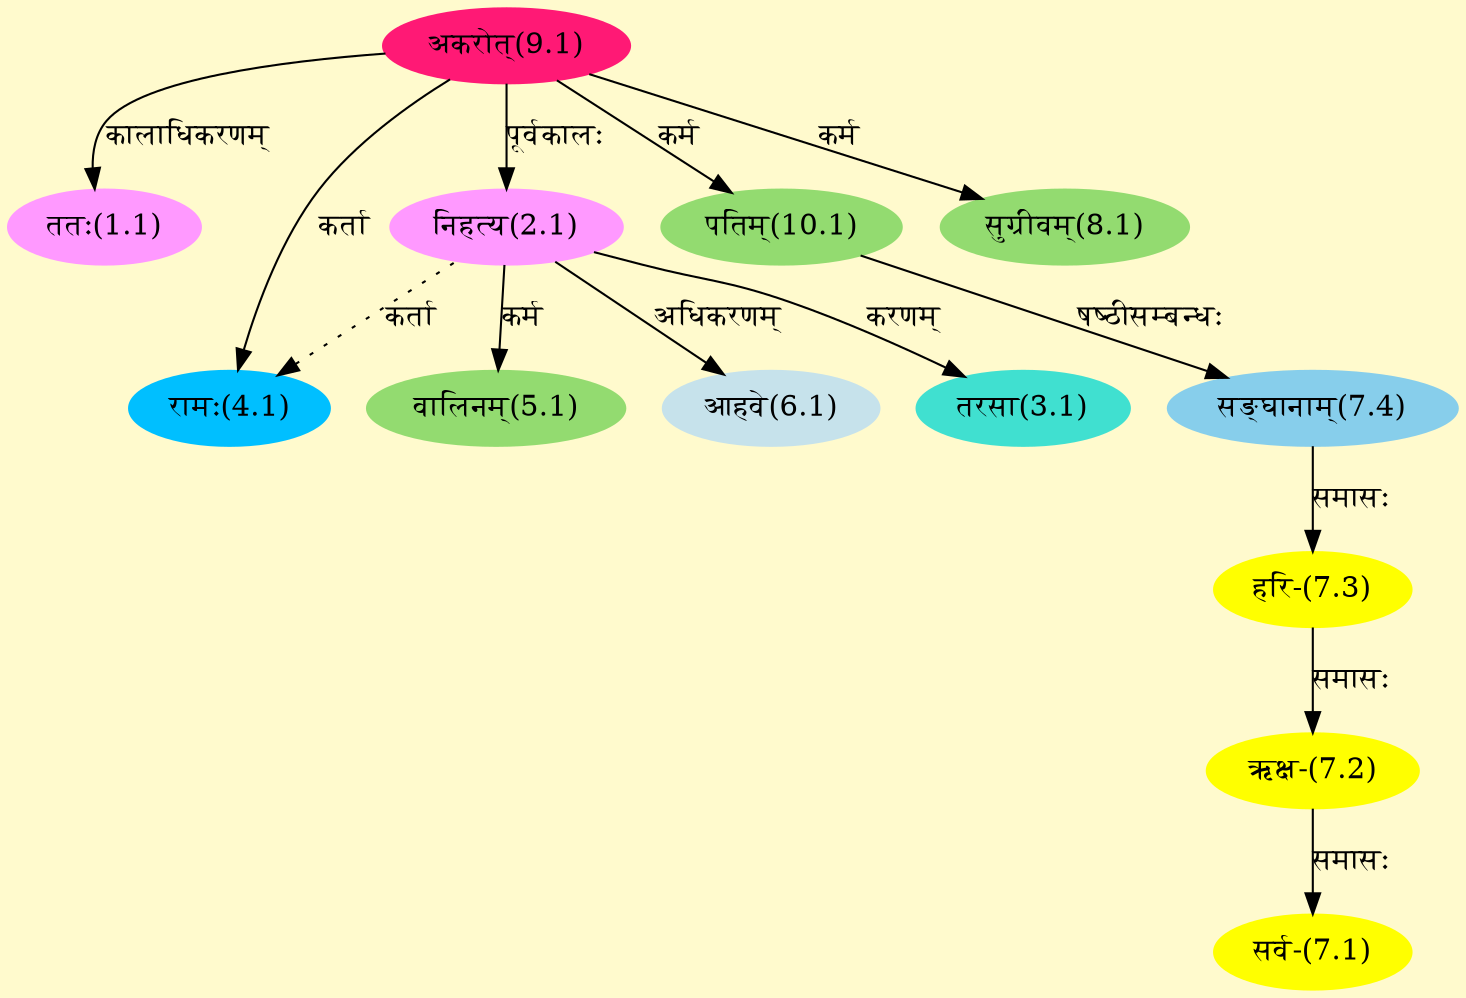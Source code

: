 digraph G{
rankdir=BT;
 compound=true;
 bgcolor="lemonchiffon1";
Node1_1 [style=filled, color="#FF99FF" label = "ततः(1.1)"]
Node9_1 [style=filled, color="#FF1975" label = "अकरोत्(9.1)"]
Node2_1 [style=filled, color="#FF99FF" label = "निहत्य(2.1)"]
Node3_1 [style=filled, color="#40E0D0" label = "तरसा(3.1)"]
Node4_1 [style=filled, color="#00BFFF" label = "रामः(4.1)"]
Node5_1 [style=filled, color="#93DB70" label = "वालिनम्(5.1)"]
Node6_1 [style=filled, color="#C6E2EB" label = "आहवे(6.1)"]
Node7_1 [style=filled, color="#FFFF00" label = "सर्व-(7.1)"]
Node7_2 [style=filled, color="#FFFF00" label = "ऋक्ष-(7.2)"]
Node7_3 [style=filled, color="#FFFF00" label = "हरि-(7.3)"]
Node7_4 [style=filled, color="#87CEEB" label = "सङ्घानाम्(7.4)"]
Node10_1 [style=filled, color="#93DB70" label = "पतिम्(10.1)"]
Node8_1 [style=filled, color="#93DB70" label = "सुग्रीवम्(8.1)"]
/* Start of Relations section */

Node1_1 -> Node9_1 [  label="कालाधिकरणम्"  dir="back" ]
Node2_1 -> Node9_1 [  label="पूर्वकालः"  dir="back" ]
Node3_1 -> Node2_1 [  label="करणम्"  dir="back" ]
Node4_1 -> Node9_1 [  label="कर्ता"  dir="back" ]
Node4_1 -> Node2_1 [ style=dotted label="कर्ता"  dir="back" ]
Node5_1 -> Node2_1 [  label="कर्म"  dir="back" ]
Node6_1 -> Node2_1 [  label="अधिकरणम्"  dir="back" ]
Node7_1 -> Node7_2 [  label="समासः"  dir="back" ]
Node7_2 -> Node7_3 [  label="समासः"  dir="back" ]
Node7_3 -> Node7_4 [  label="समासः"  dir="back" ]
Node7_4 -> Node10_1 [  label="षष्ठीसम्बन्धः"  dir="back" ]
Node8_1 -> Node9_1 [  label="कर्म"  dir="back" ]
Node10_1 -> Node9_1 [  label="कर्म"  dir="back" ]
}
